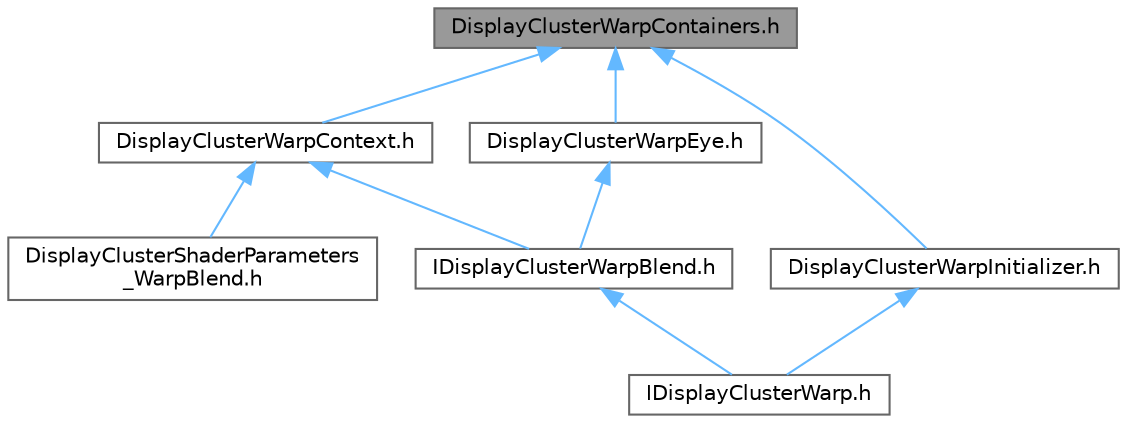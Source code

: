 digraph "DisplayClusterWarpContainers.h"
{
 // INTERACTIVE_SVG=YES
 // LATEX_PDF_SIZE
  bgcolor="transparent";
  edge [fontname=Helvetica,fontsize=10,labelfontname=Helvetica,labelfontsize=10];
  node [fontname=Helvetica,fontsize=10,shape=box,height=0.2,width=0.4];
  Node1 [id="Node000001",label="DisplayClusterWarpContainers.h",height=0.2,width=0.4,color="gray40", fillcolor="grey60", style="filled", fontcolor="black",tooltip=" "];
  Node1 -> Node2 [id="edge1_Node000001_Node000002",dir="back",color="steelblue1",style="solid",tooltip=" "];
  Node2 [id="Node000002",label="DisplayClusterWarpContext.h",height=0.2,width=0.4,color="grey40", fillcolor="white", style="filled",URL="$d6/d9b/DisplayClusterWarpContext_8h.html",tooltip=" "];
  Node2 -> Node3 [id="edge2_Node000002_Node000003",dir="back",color="steelblue1",style="solid",tooltip=" "];
  Node3 [id="Node000003",label="DisplayClusterShaderParameters\l_WarpBlend.h",height=0.2,width=0.4,color="grey40", fillcolor="white", style="filled",URL="$db/de5/DisplayClusterShaderParameters__WarpBlend_8h.html",tooltip=" "];
  Node2 -> Node4 [id="edge3_Node000002_Node000004",dir="back",color="steelblue1",style="solid",tooltip=" "];
  Node4 [id="Node000004",label="IDisplayClusterWarpBlend.h",height=0.2,width=0.4,color="grey40", fillcolor="white", style="filled",URL="$db/dfa/IDisplayClusterWarpBlend_8h.html",tooltip=" "];
  Node4 -> Node5 [id="edge4_Node000004_Node000005",dir="back",color="steelblue1",style="solid",tooltip=" "];
  Node5 [id="Node000005",label="IDisplayClusterWarp.h",height=0.2,width=0.4,color="grey40", fillcolor="white", style="filled",URL="$d0/d4c/IDisplayClusterWarp_8h.html",tooltip=" "];
  Node1 -> Node6 [id="edge5_Node000001_Node000006",dir="back",color="steelblue1",style="solid",tooltip=" "];
  Node6 [id="Node000006",label="DisplayClusterWarpEye.h",height=0.2,width=0.4,color="grey40", fillcolor="white", style="filled",URL="$d0/da6/DisplayClusterWarpEye_8h.html",tooltip=" "];
  Node6 -> Node4 [id="edge6_Node000006_Node000004",dir="back",color="steelblue1",style="solid",tooltip=" "];
  Node1 -> Node7 [id="edge7_Node000001_Node000007",dir="back",color="steelblue1",style="solid",tooltip=" "];
  Node7 [id="Node000007",label="DisplayClusterWarpInitializer.h",height=0.2,width=0.4,color="grey40", fillcolor="white", style="filled",URL="$d5/d7c/DisplayClusterWarpInitializer_8h.html",tooltip=" "];
  Node7 -> Node5 [id="edge8_Node000007_Node000005",dir="back",color="steelblue1",style="solid",tooltip=" "];
}
